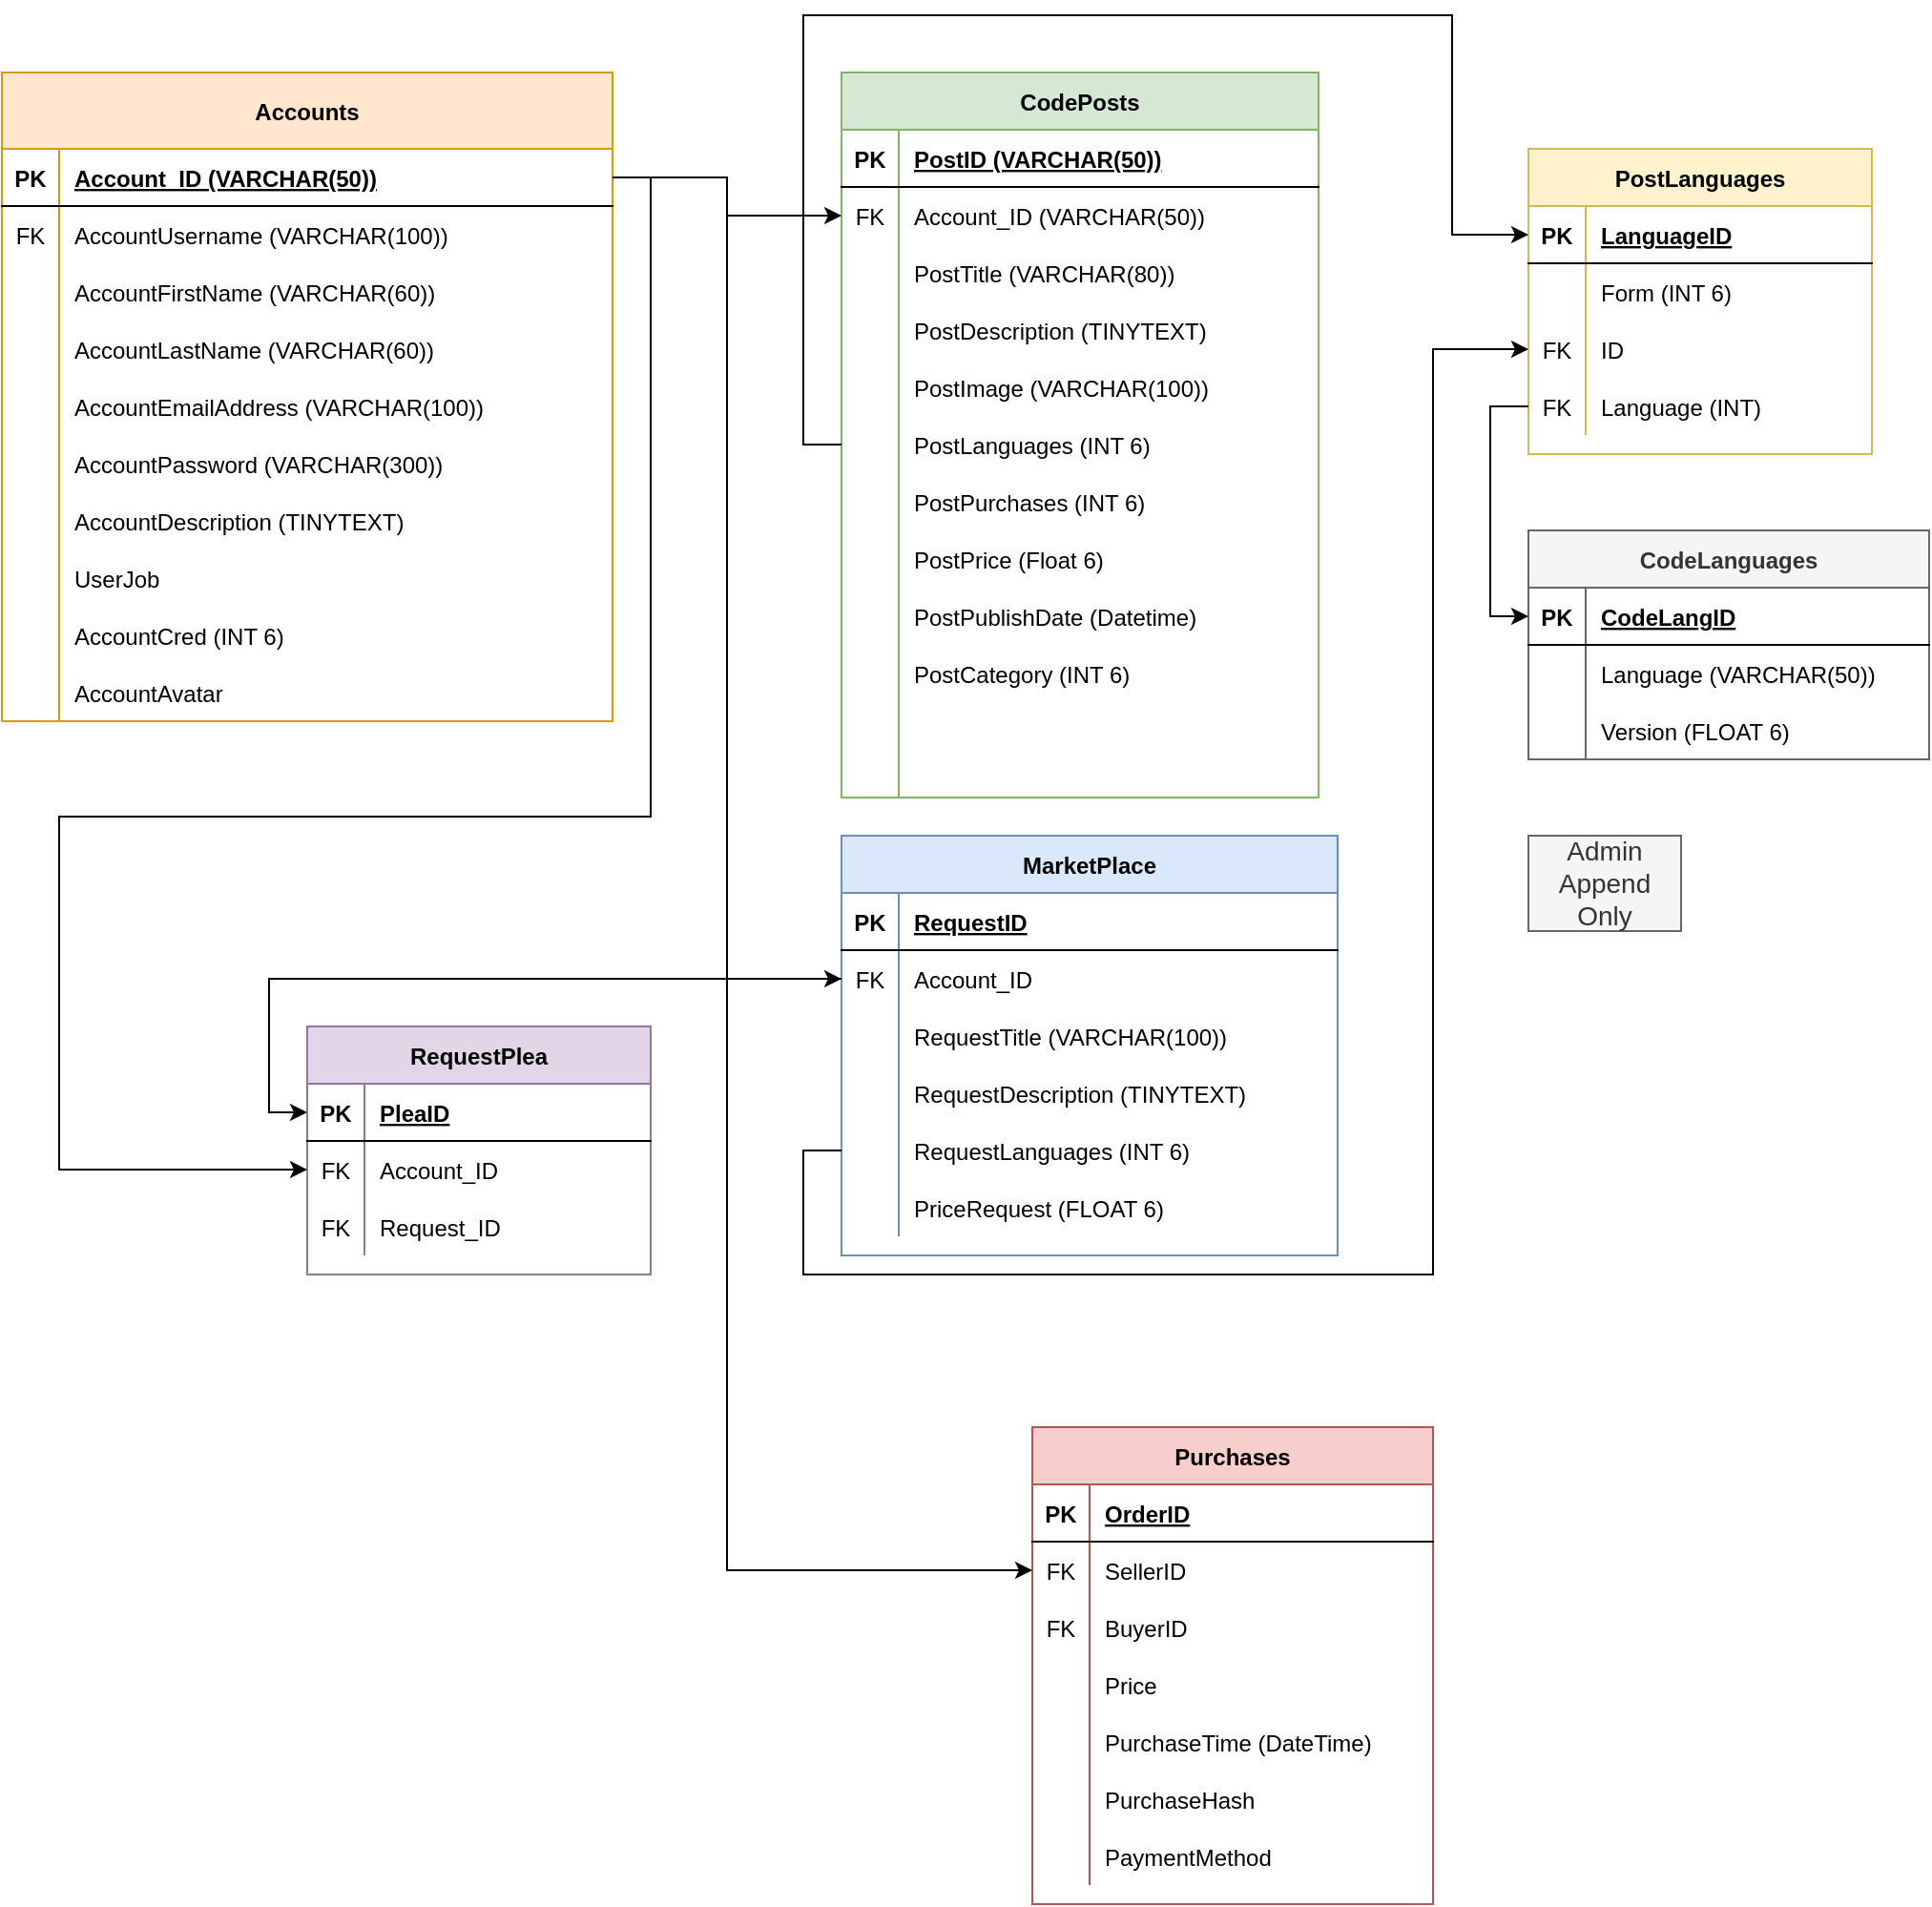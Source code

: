 <mxfile version="14.4.3" type="device"><diagram id="R2lEEEUBdFMjLlhIrx00" name="Page-1"><mxGraphModel dx="1608" dy="1258" grid="1" gridSize="10" guides="1" tooltips="1" connect="1" arrows="1" fold="1" page="1" pageScale="1" pageWidth="850" pageHeight="1100" math="0" shadow="0" extFonts="Permanent Marker^https://fonts.googleapis.com/css?family=Permanent+Marker"><root><mxCell id="0"/><mxCell id="1" parent="0"/><mxCell id="zRNRc0j3fuVKSPWkGS9k-1" value="Accounts" style="shape=table;startSize=40;container=1;collapsible=1;childLayout=tableLayout;fixedRows=1;rowLines=0;fontStyle=1;align=center;resizeLast=1;fillColor=#ffe6cc;strokeColor=#d79b00;" vertex="1" parent="1"><mxGeometry x="40" y="40" width="320" height="340" as="geometry"><mxRectangle x="80" y="120" width="90" height="40" as="alternateBounds"/></mxGeometry></mxCell><mxCell id="zRNRc0j3fuVKSPWkGS9k-2" value="" style="shape=partialRectangle;collapsible=0;dropTarget=0;pointerEvents=0;fillColor=none;points=[[0,0.5],[1,0.5]];portConstraint=eastwest;top=0;left=0;right=0;bottom=1;" vertex="1" parent="zRNRc0j3fuVKSPWkGS9k-1"><mxGeometry y="40" width="320" height="30" as="geometry"/></mxCell><mxCell id="zRNRc0j3fuVKSPWkGS9k-3" value="PK" style="shape=partialRectangle;overflow=hidden;connectable=0;fillColor=none;top=0;left=0;bottom=0;right=0;fontStyle=1;" vertex="1" parent="zRNRc0j3fuVKSPWkGS9k-2"><mxGeometry width="30" height="30" as="geometry"/></mxCell><mxCell id="zRNRc0j3fuVKSPWkGS9k-4" value="Account_ID (VARCHAR(50))" style="shape=partialRectangle;overflow=hidden;connectable=0;fillColor=none;top=0;left=0;bottom=0;right=0;align=left;spacingLeft=6;fontStyle=5;" vertex="1" parent="zRNRc0j3fuVKSPWkGS9k-2"><mxGeometry x="30" width="290" height="30" as="geometry"/></mxCell><mxCell id="zRNRc0j3fuVKSPWkGS9k-18" value="" style="shape=partialRectangle;collapsible=0;dropTarget=0;pointerEvents=0;fillColor=none;top=0;left=0;bottom=0;right=0;points=[[0,0.5],[1,0.5]];portConstraint=eastwest;" vertex="1" parent="zRNRc0j3fuVKSPWkGS9k-1"><mxGeometry y="70" width="320" height="30" as="geometry"/></mxCell><mxCell id="zRNRc0j3fuVKSPWkGS9k-19" value="FK" style="shape=partialRectangle;connectable=0;fillColor=none;top=0;left=0;bottom=0;right=0;fontStyle=0;overflow=hidden;" vertex="1" parent="zRNRc0j3fuVKSPWkGS9k-18"><mxGeometry width="30" height="30" as="geometry"/></mxCell><mxCell id="zRNRc0j3fuVKSPWkGS9k-20" value="AccountUsername (VARCHAR(100))" style="shape=partialRectangle;connectable=0;fillColor=none;top=0;left=0;bottom=0;right=0;align=left;spacingLeft=6;fontStyle=0;overflow=hidden;" vertex="1" parent="zRNRc0j3fuVKSPWkGS9k-18"><mxGeometry x="30" width="290" height="30" as="geometry"/></mxCell><mxCell id="zRNRc0j3fuVKSPWkGS9k-5" value="" style="shape=partialRectangle;collapsible=0;dropTarget=0;pointerEvents=0;fillColor=none;points=[[0,0.5],[1,0.5]];portConstraint=eastwest;top=0;left=0;right=0;bottom=0;" vertex="1" parent="zRNRc0j3fuVKSPWkGS9k-1"><mxGeometry y="100" width="320" height="30" as="geometry"/></mxCell><mxCell id="zRNRc0j3fuVKSPWkGS9k-6" value="" style="shape=partialRectangle;overflow=hidden;connectable=0;fillColor=none;top=0;left=0;bottom=0;right=0;" vertex="1" parent="zRNRc0j3fuVKSPWkGS9k-5"><mxGeometry width="30" height="30" as="geometry"/></mxCell><mxCell id="zRNRc0j3fuVKSPWkGS9k-7" value="AccountFirstName (VARCHAR(60))" style="shape=partialRectangle;overflow=hidden;connectable=0;fillColor=none;top=0;left=0;bottom=0;right=0;align=left;spacingLeft=6;" vertex="1" parent="zRNRc0j3fuVKSPWkGS9k-5"><mxGeometry x="30" width="290" height="30" as="geometry"/></mxCell><mxCell id="zRNRc0j3fuVKSPWkGS9k-12" value="" style="shape=partialRectangle;collapsible=0;dropTarget=0;pointerEvents=0;fillColor=none;top=0;left=0;bottom=0;right=0;points=[[0,0.5],[1,0.5]];portConstraint=eastwest;" vertex="1" parent="zRNRc0j3fuVKSPWkGS9k-1"><mxGeometry y="130" width="320" height="30" as="geometry"/></mxCell><mxCell id="zRNRc0j3fuVKSPWkGS9k-13" value="" style="shape=partialRectangle;connectable=0;fillColor=none;top=0;left=0;bottom=0;right=0;editable=1;overflow=hidden;" vertex="1" parent="zRNRc0j3fuVKSPWkGS9k-12"><mxGeometry width="30" height="30" as="geometry"/></mxCell><mxCell id="zRNRc0j3fuVKSPWkGS9k-14" value="AccountLastName (VARCHAR(60))" style="shape=partialRectangle;connectable=0;fillColor=none;top=0;left=0;bottom=0;right=0;align=left;spacingLeft=6;overflow=hidden;" vertex="1" parent="zRNRc0j3fuVKSPWkGS9k-12"><mxGeometry x="30" width="290" height="30" as="geometry"/></mxCell><mxCell id="zRNRc0j3fuVKSPWkGS9k-21" value="" style="shape=partialRectangle;collapsible=0;dropTarget=0;pointerEvents=0;fillColor=none;top=0;left=0;bottom=0;right=0;points=[[0,0.5],[1,0.5]];portConstraint=eastwest;" vertex="1" parent="zRNRc0j3fuVKSPWkGS9k-1"><mxGeometry y="160" width="320" height="30" as="geometry"/></mxCell><mxCell id="zRNRc0j3fuVKSPWkGS9k-22" value="" style="shape=partialRectangle;connectable=0;fillColor=none;top=0;left=0;bottom=0;right=0;editable=1;overflow=hidden;" vertex="1" parent="zRNRc0j3fuVKSPWkGS9k-21"><mxGeometry width="30" height="30" as="geometry"/></mxCell><mxCell id="zRNRc0j3fuVKSPWkGS9k-23" value="AccountEmailAddress (VARCHAR(100))" style="shape=partialRectangle;connectable=0;fillColor=none;top=0;left=0;bottom=0;right=0;align=left;spacingLeft=6;overflow=hidden;" vertex="1" parent="zRNRc0j3fuVKSPWkGS9k-21"><mxGeometry x="30" width="290" height="30" as="geometry"/></mxCell><mxCell id="zRNRc0j3fuVKSPWkGS9k-24" value="" style="shape=partialRectangle;collapsible=0;dropTarget=0;pointerEvents=0;fillColor=none;top=0;left=0;bottom=0;right=0;points=[[0,0.5],[1,0.5]];portConstraint=eastwest;" vertex="1" parent="zRNRc0j3fuVKSPWkGS9k-1"><mxGeometry y="190" width="320" height="30" as="geometry"/></mxCell><mxCell id="zRNRc0j3fuVKSPWkGS9k-25" value="" style="shape=partialRectangle;connectable=0;fillColor=none;top=0;left=0;bottom=0;right=0;editable=1;overflow=hidden;" vertex="1" parent="zRNRc0j3fuVKSPWkGS9k-24"><mxGeometry width="30" height="30" as="geometry"/></mxCell><mxCell id="zRNRc0j3fuVKSPWkGS9k-26" value="AccountPassword (VARCHAR(300))" style="shape=partialRectangle;connectable=0;fillColor=none;top=0;left=0;bottom=0;right=0;align=left;spacingLeft=6;overflow=hidden;" vertex="1" parent="zRNRc0j3fuVKSPWkGS9k-24"><mxGeometry x="30" width="290" height="30" as="geometry"/></mxCell><mxCell id="zRNRc0j3fuVKSPWkGS9k-128" value="" style="shape=partialRectangle;collapsible=0;dropTarget=0;pointerEvents=0;fillColor=none;top=0;left=0;bottom=0;right=0;points=[[0,0.5],[1,0.5]];portConstraint=eastwest;" vertex="1" parent="zRNRc0j3fuVKSPWkGS9k-1"><mxGeometry y="220" width="320" height="30" as="geometry"/></mxCell><mxCell id="zRNRc0j3fuVKSPWkGS9k-129" value="" style="shape=partialRectangle;connectable=0;fillColor=none;top=0;left=0;bottom=0;right=0;editable=1;overflow=hidden;" vertex="1" parent="zRNRc0j3fuVKSPWkGS9k-128"><mxGeometry width="30" height="30" as="geometry"/></mxCell><mxCell id="zRNRc0j3fuVKSPWkGS9k-130" value="AccountDescription (TINYTEXT)" style="shape=partialRectangle;connectable=0;fillColor=none;top=0;left=0;bottom=0;right=0;align=left;spacingLeft=6;overflow=hidden;" vertex="1" parent="zRNRc0j3fuVKSPWkGS9k-128"><mxGeometry x="30" width="290" height="30" as="geometry"/></mxCell><mxCell id="zRNRc0j3fuVKSPWkGS9k-131" value="" style="shape=partialRectangle;collapsible=0;dropTarget=0;pointerEvents=0;fillColor=none;top=0;left=0;bottom=0;right=0;points=[[0,0.5],[1,0.5]];portConstraint=eastwest;" vertex="1" parent="zRNRc0j3fuVKSPWkGS9k-1"><mxGeometry y="250" width="320" height="30" as="geometry"/></mxCell><mxCell id="zRNRc0j3fuVKSPWkGS9k-132" value="" style="shape=partialRectangle;connectable=0;fillColor=none;top=0;left=0;bottom=0;right=0;editable=1;overflow=hidden;" vertex="1" parent="zRNRc0j3fuVKSPWkGS9k-131"><mxGeometry width="30" height="30" as="geometry"/></mxCell><mxCell id="zRNRc0j3fuVKSPWkGS9k-133" value="UserJob" style="shape=partialRectangle;connectable=0;fillColor=none;top=0;left=0;bottom=0;right=0;align=left;spacingLeft=6;overflow=hidden;" vertex="1" parent="zRNRc0j3fuVKSPWkGS9k-131"><mxGeometry x="30" width="290" height="30" as="geometry"/></mxCell><mxCell id="zRNRc0j3fuVKSPWkGS9k-86" value="" style="shape=partialRectangle;collapsible=0;dropTarget=0;pointerEvents=0;fillColor=none;top=0;left=0;bottom=0;right=0;points=[[0,0.5],[1,0.5]];portConstraint=eastwest;" vertex="1" parent="zRNRc0j3fuVKSPWkGS9k-1"><mxGeometry y="280" width="320" height="30" as="geometry"/></mxCell><mxCell id="zRNRc0j3fuVKSPWkGS9k-87" value="" style="shape=partialRectangle;connectable=0;fillColor=none;top=0;left=0;bottom=0;right=0;editable=1;overflow=hidden;" vertex="1" parent="zRNRc0j3fuVKSPWkGS9k-86"><mxGeometry width="30" height="30" as="geometry"/></mxCell><mxCell id="zRNRc0j3fuVKSPWkGS9k-88" value="AccountCred (INT 6)" style="shape=partialRectangle;connectable=0;fillColor=none;top=0;left=0;bottom=0;right=0;align=left;spacingLeft=6;overflow=hidden;" vertex="1" parent="zRNRc0j3fuVKSPWkGS9k-86"><mxGeometry x="30" width="290" height="30" as="geometry"/></mxCell><mxCell id="zRNRc0j3fuVKSPWkGS9k-183" value="" style="shape=partialRectangle;collapsible=0;dropTarget=0;pointerEvents=0;fillColor=none;top=0;left=0;bottom=0;right=0;points=[[0,0.5],[1,0.5]];portConstraint=eastwest;" vertex="1" parent="zRNRc0j3fuVKSPWkGS9k-1"><mxGeometry y="310" width="320" height="30" as="geometry"/></mxCell><mxCell id="zRNRc0j3fuVKSPWkGS9k-184" value="" style="shape=partialRectangle;connectable=0;fillColor=none;top=0;left=0;bottom=0;right=0;editable=1;overflow=hidden;" vertex="1" parent="zRNRc0j3fuVKSPWkGS9k-183"><mxGeometry width="30" height="30" as="geometry"/></mxCell><mxCell id="zRNRc0j3fuVKSPWkGS9k-185" value="AccountAvatar" style="shape=partialRectangle;connectable=0;fillColor=none;top=0;left=0;bottom=0;right=0;align=left;spacingLeft=6;overflow=hidden;" vertex="1" parent="zRNRc0j3fuVKSPWkGS9k-183"><mxGeometry x="30" width="290" height="30" as="geometry"/></mxCell><mxCell id="zRNRc0j3fuVKSPWkGS9k-54" value="RequestPlea" style="shape=table;startSize=30;container=1;collapsible=1;childLayout=tableLayout;fixedRows=1;rowLines=0;fontStyle=1;align=center;resizeLast=1;fillColor=#e1d5e7;strokeColor=#9673a6;" vertex="1" parent="1"><mxGeometry x="200" y="540" width="180" height="130" as="geometry"/></mxCell><mxCell id="zRNRc0j3fuVKSPWkGS9k-55" value="" style="shape=partialRectangle;collapsible=0;dropTarget=0;pointerEvents=0;fillColor=none;top=0;left=0;bottom=1;right=0;points=[[0,0.5],[1,0.5]];portConstraint=eastwest;" vertex="1" parent="zRNRc0j3fuVKSPWkGS9k-54"><mxGeometry y="30" width="180" height="30" as="geometry"/></mxCell><mxCell id="zRNRc0j3fuVKSPWkGS9k-56" value="PK" style="shape=partialRectangle;connectable=0;fillColor=none;top=0;left=0;bottom=0;right=0;fontStyle=1;overflow=hidden;" vertex="1" parent="zRNRc0j3fuVKSPWkGS9k-55"><mxGeometry width="30" height="30" as="geometry"/></mxCell><mxCell id="zRNRc0j3fuVKSPWkGS9k-57" value="PleaID" style="shape=partialRectangle;connectable=0;fillColor=none;top=0;left=0;bottom=0;right=0;align=left;spacingLeft=6;fontStyle=5;overflow=hidden;" vertex="1" parent="zRNRc0j3fuVKSPWkGS9k-55"><mxGeometry x="30" width="150" height="30" as="geometry"/></mxCell><mxCell id="zRNRc0j3fuVKSPWkGS9k-58" value="" style="shape=partialRectangle;collapsible=0;dropTarget=0;pointerEvents=0;fillColor=none;top=0;left=0;bottom=0;right=0;points=[[0,0.5],[1,0.5]];portConstraint=eastwest;" vertex="1" parent="zRNRc0j3fuVKSPWkGS9k-54"><mxGeometry y="60" width="180" height="30" as="geometry"/></mxCell><mxCell id="zRNRc0j3fuVKSPWkGS9k-59" value="FK" style="shape=partialRectangle;connectable=0;fillColor=none;top=0;left=0;bottom=0;right=0;editable=1;overflow=hidden;" vertex="1" parent="zRNRc0j3fuVKSPWkGS9k-58"><mxGeometry width="30" height="30" as="geometry"/></mxCell><mxCell id="zRNRc0j3fuVKSPWkGS9k-60" value="Account_ID" style="shape=partialRectangle;connectable=0;fillColor=none;top=0;left=0;bottom=0;right=0;align=left;spacingLeft=6;overflow=hidden;" vertex="1" parent="zRNRc0j3fuVKSPWkGS9k-58"><mxGeometry x="30" width="150" height="30" as="geometry"/></mxCell><mxCell id="zRNRc0j3fuVKSPWkGS9k-61" value="" style="shape=partialRectangle;collapsible=0;dropTarget=0;pointerEvents=0;fillColor=none;top=0;left=0;bottom=0;right=0;points=[[0,0.5],[1,0.5]];portConstraint=eastwest;" vertex="1" parent="zRNRc0j3fuVKSPWkGS9k-54"><mxGeometry y="90" width="180" height="30" as="geometry"/></mxCell><mxCell id="zRNRc0j3fuVKSPWkGS9k-62" value="FK" style="shape=partialRectangle;connectable=0;fillColor=none;top=0;left=0;bottom=0;right=0;editable=1;overflow=hidden;" vertex="1" parent="zRNRc0j3fuVKSPWkGS9k-61"><mxGeometry width="30" height="30" as="geometry"/></mxCell><mxCell id="zRNRc0j3fuVKSPWkGS9k-63" value="Request_ID" style="shape=partialRectangle;connectable=0;fillColor=none;top=0;left=0;bottom=0;right=0;align=left;spacingLeft=6;overflow=hidden;" vertex="1" parent="zRNRc0j3fuVKSPWkGS9k-61"><mxGeometry x="30" width="150" height="30" as="geometry"/></mxCell><mxCell id="zRNRc0j3fuVKSPWkGS9k-67" value="CodePosts" style="shape=table;startSize=30;container=1;collapsible=1;childLayout=tableLayout;fixedRows=1;rowLines=0;fontStyle=1;align=center;resizeLast=1;fillColor=#d5e8d4;strokeColor=#82b366;" vertex="1" parent="1"><mxGeometry x="480" y="40" width="250" height="380" as="geometry"/></mxCell><mxCell id="zRNRc0j3fuVKSPWkGS9k-68" value="" style="shape=partialRectangle;collapsible=0;dropTarget=0;pointerEvents=0;fillColor=none;top=0;left=0;bottom=1;right=0;points=[[0,0.5],[1,0.5]];portConstraint=eastwest;" vertex="1" parent="zRNRc0j3fuVKSPWkGS9k-67"><mxGeometry y="30" width="250" height="30" as="geometry"/></mxCell><mxCell id="zRNRc0j3fuVKSPWkGS9k-69" value="PK" style="shape=partialRectangle;connectable=0;fillColor=none;top=0;left=0;bottom=0;right=0;fontStyle=1;overflow=hidden;" vertex="1" parent="zRNRc0j3fuVKSPWkGS9k-68"><mxGeometry width="30" height="30" as="geometry"/></mxCell><mxCell id="zRNRc0j3fuVKSPWkGS9k-70" value="PostID (VARCHAR(50))" style="shape=partialRectangle;connectable=0;fillColor=none;top=0;left=0;bottom=0;right=0;align=left;spacingLeft=6;fontStyle=5;overflow=hidden;" vertex="1" parent="zRNRc0j3fuVKSPWkGS9k-68"><mxGeometry x="30" width="220" height="30" as="geometry"/></mxCell><mxCell id="zRNRc0j3fuVKSPWkGS9k-80" value="" style="shape=partialRectangle;collapsible=0;dropTarget=0;pointerEvents=0;fillColor=none;top=0;left=0;bottom=0;right=0;points=[[0,0.5],[1,0.5]];portConstraint=eastwest;" vertex="1" parent="zRNRc0j3fuVKSPWkGS9k-67"><mxGeometry y="60" width="250" height="30" as="geometry"/></mxCell><mxCell id="zRNRc0j3fuVKSPWkGS9k-81" value="FK" style="shape=partialRectangle;connectable=0;fillColor=none;top=0;left=0;bottom=0;right=0;fontStyle=0;overflow=hidden;" vertex="1" parent="zRNRc0j3fuVKSPWkGS9k-80"><mxGeometry width="30" height="30" as="geometry"/></mxCell><mxCell id="zRNRc0j3fuVKSPWkGS9k-82" value="Account_ID (VARCHAR(50))" style="shape=partialRectangle;connectable=0;fillColor=none;top=0;left=0;bottom=0;right=0;align=left;spacingLeft=6;fontStyle=0;overflow=hidden;" vertex="1" parent="zRNRc0j3fuVKSPWkGS9k-80"><mxGeometry x="30" width="220" height="30" as="geometry"/></mxCell><mxCell id="zRNRc0j3fuVKSPWkGS9k-71" value="" style="shape=partialRectangle;collapsible=0;dropTarget=0;pointerEvents=0;fillColor=none;top=0;left=0;bottom=0;right=0;points=[[0,0.5],[1,0.5]];portConstraint=eastwest;" vertex="1" parent="zRNRc0j3fuVKSPWkGS9k-67"><mxGeometry y="90" width="250" height="30" as="geometry"/></mxCell><mxCell id="zRNRc0j3fuVKSPWkGS9k-72" value="" style="shape=partialRectangle;connectable=0;fillColor=none;top=0;left=0;bottom=0;right=0;editable=1;overflow=hidden;" vertex="1" parent="zRNRc0j3fuVKSPWkGS9k-71"><mxGeometry width="30" height="30" as="geometry"/></mxCell><mxCell id="zRNRc0j3fuVKSPWkGS9k-73" value="PostTitle (VARCHAR(80))" style="shape=partialRectangle;connectable=0;fillColor=none;top=0;left=0;bottom=0;right=0;align=left;spacingLeft=6;overflow=hidden;" vertex="1" parent="zRNRc0j3fuVKSPWkGS9k-71"><mxGeometry x="30" width="220" height="30" as="geometry"/></mxCell><mxCell id="zRNRc0j3fuVKSPWkGS9k-74" value="" style="shape=partialRectangle;collapsible=0;dropTarget=0;pointerEvents=0;fillColor=none;top=0;left=0;bottom=0;right=0;points=[[0,0.5],[1,0.5]];portConstraint=eastwest;" vertex="1" parent="zRNRc0j3fuVKSPWkGS9k-67"><mxGeometry y="120" width="250" height="30" as="geometry"/></mxCell><mxCell id="zRNRc0j3fuVKSPWkGS9k-75" value="" style="shape=partialRectangle;connectable=0;fillColor=none;top=0;left=0;bottom=0;right=0;editable=1;overflow=hidden;" vertex="1" parent="zRNRc0j3fuVKSPWkGS9k-74"><mxGeometry width="30" height="30" as="geometry"/></mxCell><mxCell id="zRNRc0j3fuVKSPWkGS9k-76" value="PostDescription (TINYTEXT)" style="shape=partialRectangle;connectable=0;fillColor=none;top=0;left=0;bottom=0;right=0;align=left;spacingLeft=6;overflow=hidden;" vertex="1" parent="zRNRc0j3fuVKSPWkGS9k-74"><mxGeometry x="30" width="220" height="30" as="geometry"/></mxCell><mxCell id="zRNRc0j3fuVKSPWkGS9k-77" value="" style="shape=partialRectangle;collapsible=0;dropTarget=0;pointerEvents=0;fillColor=none;top=0;left=0;bottom=0;right=0;points=[[0,0.5],[1,0.5]];portConstraint=eastwest;" vertex="1" parent="zRNRc0j3fuVKSPWkGS9k-67"><mxGeometry y="150" width="250" height="30" as="geometry"/></mxCell><mxCell id="zRNRc0j3fuVKSPWkGS9k-78" value="" style="shape=partialRectangle;connectable=0;fillColor=none;top=0;left=0;bottom=0;right=0;editable=1;overflow=hidden;" vertex="1" parent="zRNRc0j3fuVKSPWkGS9k-77"><mxGeometry width="30" height="30" as="geometry"/></mxCell><mxCell id="zRNRc0j3fuVKSPWkGS9k-79" value="PostImage (VARCHAR(100))" style="shape=partialRectangle;connectable=0;fillColor=none;top=0;left=0;bottom=0;right=0;align=left;spacingLeft=6;overflow=hidden;" vertex="1" parent="zRNRc0j3fuVKSPWkGS9k-77"><mxGeometry x="30" width="220" height="30" as="geometry"/></mxCell><mxCell id="zRNRc0j3fuVKSPWkGS9k-83" value="" style="shape=partialRectangle;collapsible=0;dropTarget=0;pointerEvents=0;fillColor=none;top=0;left=0;bottom=0;right=0;points=[[0,0.5],[1,0.5]];portConstraint=eastwest;" vertex="1" parent="zRNRc0j3fuVKSPWkGS9k-67"><mxGeometry y="180" width="250" height="30" as="geometry"/></mxCell><mxCell id="zRNRc0j3fuVKSPWkGS9k-84" value="" style="shape=partialRectangle;connectable=0;fillColor=none;top=0;left=0;bottom=0;right=0;editable=1;overflow=hidden;" vertex="1" parent="zRNRc0j3fuVKSPWkGS9k-83"><mxGeometry width="30" height="30" as="geometry"/></mxCell><mxCell id="zRNRc0j3fuVKSPWkGS9k-85" value="PostLanguages (INT 6)" style="shape=partialRectangle;connectable=0;fillColor=none;top=0;left=0;bottom=0;right=0;align=left;spacingLeft=6;overflow=hidden;" vertex="1" parent="zRNRc0j3fuVKSPWkGS9k-83"><mxGeometry x="30" width="220" height="30" as="geometry"/></mxCell><mxCell id="zRNRc0j3fuVKSPWkGS9k-89" value="" style="shape=partialRectangle;collapsible=0;dropTarget=0;pointerEvents=0;fillColor=none;top=0;left=0;bottom=0;right=0;points=[[0,0.5],[1,0.5]];portConstraint=eastwest;" vertex="1" parent="zRNRc0j3fuVKSPWkGS9k-67"><mxGeometry y="210" width="250" height="30" as="geometry"/></mxCell><mxCell id="zRNRc0j3fuVKSPWkGS9k-90" value="" style="shape=partialRectangle;connectable=0;fillColor=none;top=0;left=0;bottom=0;right=0;editable=1;overflow=hidden;" vertex="1" parent="zRNRc0j3fuVKSPWkGS9k-89"><mxGeometry width="30" height="30" as="geometry"/></mxCell><mxCell id="zRNRc0j3fuVKSPWkGS9k-91" value="PostPurchases (INT 6)" style="shape=partialRectangle;connectable=0;fillColor=none;top=0;left=0;bottom=0;right=0;align=left;spacingLeft=6;overflow=hidden;" vertex="1" parent="zRNRc0j3fuVKSPWkGS9k-89"><mxGeometry x="30" width="220" height="30" as="geometry"/></mxCell><mxCell id="zRNRc0j3fuVKSPWkGS9k-92" value="" style="shape=partialRectangle;collapsible=0;dropTarget=0;pointerEvents=0;fillColor=none;top=0;left=0;bottom=0;right=0;points=[[0,0.5],[1,0.5]];portConstraint=eastwest;" vertex="1" parent="zRNRc0j3fuVKSPWkGS9k-67"><mxGeometry y="240" width="250" height="30" as="geometry"/></mxCell><mxCell id="zRNRc0j3fuVKSPWkGS9k-93" value="" style="shape=partialRectangle;connectable=0;fillColor=none;top=0;left=0;bottom=0;right=0;editable=1;overflow=hidden;" vertex="1" parent="zRNRc0j3fuVKSPWkGS9k-92"><mxGeometry width="30" height="30" as="geometry"/></mxCell><mxCell id="zRNRc0j3fuVKSPWkGS9k-94" value="PostPrice (Float 6)" style="shape=partialRectangle;connectable=0;fillColor=none;top=0;left=0;bottom=0;right=0;align=left;spacingLeft=6;overflow=hidden;" vertex="1" parent="zRNRc0j3fuVKSPWkGS9k-92"><mxGeometry x="30" width="220" height="30" as="geometry"/></mxCell><mxCell id="zRNRc0j3fuVKSPWkGS9k-95" value="" style="shape=partialRectangle;collapsible=0;dropTarget=0;pointerEvents=0;fillColor=none;top=0;left=0;bottom=0;right=0;points=[[0,0.5],[1,0.5]];portConstraint=eastwest;" vertex="1" parent="zRNRc0j3fuVKSPWkGS9k-67"><mxGeometry y="270" width="250" height="30" as="geometry"/></mxCell><mxCell id="zRNRc0j3fuVKSPWkGS9k-96" value="" style="shape=partialRectangle;connectable=0;fillColor=none;top=0;left=0;bottom=0;right=0;editable=1;overflow=hidden;" vertex="1" parent="zRNRc0j3fuVKSPWkGS9k-95"><mxGeometry width="30" height="30" as="geometry"/></mxCell><mxCell id="zRNRc0j3fuVKSPWkGS9k-97" value="PostPublishDate (Datetime)" style="shape=partialRectangle;connectable=0;fillColor=none;top=0;left=0;bottom=0;right=0;align=left;spacingLeft=6;overflow=hidden;" vertex="1" parent="zRNRc0j3fuVKSPWkGS9k-95"><mxGeometry x="30" width="220" height="30" as="geometry"/></mxCell><mxCell id="zRNRc0j3fuVKSPWkGS9k-104" value="" style="shape=partialRectangle;collapsible=0;dropTarget=0;pointerEvents=0;fillColor=none;top=0;left=0;bottom=0;right=0;points=[[0,0.5],[1,0.5]];portConstraint=eastwest;" vertex="1" parent="zRNRc0j3fuVKSPWkGS9k-67"><mxGeometry y="300" width="250" height="30" as="geometry"/></mxCell><mxCell id="zRNRc0j3fuVKSPWkGS9k-105" value="" style="shape=partialRectangle;connectable=0;fillColor=none;top=0;left=0;bottom=0;right=0;editable=1;overflow=hidden;" vertex="1" parent="zRNRc0j3fuVKSPWkGS9k-104"><mxGeometry width="30" height="30" as="geometry"/></mxCell><mxCell id="zRNRc0j3fuVKSPWkGS9k-106" value="PostCategory (INT 6)" style="shape=partialRectangle;connectable=0;fillColor=none;top=0;left=0;bottom=0;right=0;align=left;spacingLeft=6;overflow=hidden;" vertex="1" parent="zRNRc0j3fuVKSPWkGS9k-104"><mxGeometry x="30" width="220" height="30" as="geometry"/></mxCell><mxCell id="zRNRc0j3fuVKSPWkGS9k-98" value="" style="shape=partialRectangle;collapsible=0;dropTarget=0;pointerEvents=0;fillColor=none;top=0;left=0;bottom=0;right=0;points=[[0,0.5],[1,0.5]];portConstraint=eastwest;" vertex="1" parent="zRNRc0j3fuVKSPWkGS9k-67"><mxGeometry y="330" width="250" height="20" as="geometry"/></mxCell><mxCell id="zRNRc0j3fuVKSPWkGS9k-99" value="" style="shape=partialRectangle;connectable=0;fillColor=none;top=0;left=0;bottom=0;right=0;editable=1;overflow=hidden;" vertex="1" parent="zRNRc0j3fuVKSPWkGS9k-98"><mxGeometry width="30" height="20" as="geometry"/></mxCell><mxCell id="zRNRc0j3fuVKSPWkGS9k-100" value="" style="shape=partialRectangle;connectable=0;fillColor=none;top=0;left=0;bottom=0;right=0;align=left;spacingLeft=6;overflow=hidden;" vertex="1" parent="zRNRc0j3fuVKSPWkGS9k-98"><mxGeometry x="30" width="220" height="20" as="geometry"/></mxCell><mxCell id="zRNRc0j3fuVKSPWkGS9k-157" value="" style="shape=partialRectangle;collapsible=0;dropTarget=0;pointerEvents=0;fillColor=none;top=0;left=0;bottom=0;right=0;points=[[0,0.5],[1,0.5]];portConstraint=eastwest;" vertex="1" parent="zRNRc0j3fuVKSPWkGS9k-67"><mxGeometry y="350" width="250" height="30" as="geometry"/></mxCell><mxCell id="zRNRc0j3fuVKSPWkGS9k-158" value="" style="shape=partialRectangle;connectable=0;fillColor=none;top=0;left=0;bottom=0;right=0;editable=1;overflow=hidden;" vertex="1" parent="zRNRc0j3fuVKSPWkGS9k-157"><mxGeometry width="30" height="30" as="geometry"/></mxCell><mxCell id="zRNRc0j3fuVKSPWkGS9k-159" value="" style="shape=partialRectangle;connectable=0;fillColor=none;top=0;left=0;bottom=0;right=0;align=left;spacingLeft=6;overflow=hidden;" vertex="1" parent="zRNRc0j3fuVKSPWkGS9k-157"><mxGeometry x="30" width="220" height="30" as="geometry"/></mxCell><mxCell id="zRNRc0j3fuVKSPWkGS9k-108" style="edgeStyle=orthogonalEdgeStyle;rounded=0;orthogonalLoop=1;jettySize=auto;html=1;exitX=1;exitY=0.5;exitDx=0;exitDy=0;entryX=0;entryY=0.5;entryDx=0;entryDy=0;" edge="1" parent="1" source="zRNRc0j3fuVKSPWkGS9k-2" target="zRNRc0j3fuVKSPWkGS9k-80"><mxGeometry relative="1" as="geometry"/></mxCell><mxCell id="zRNRc0j3fuVKSPWkGS9k-109" value="MarketPlace" style="shape=table;startSize=30;container=1;collapsible=1;childLayout=tableLayout;fixedRows=1;rowLines=0;fontStyle=1;align=center;resizeLast=1;fillColor=#dae8fc;strokeColor=#6c8ebf;" vertex="1" parent="1"><mxGeometry x="480" y="440" width="260" height="220" as="geometry"/></mxCell><mxCell id="zRNRc0j3fuVKSPWkGS9k-110" value="" style="shape=partialRectangle;collapsible=0;dropTarget=0;pointerEvents=0;fillColor=none;top=0;left=0;bottom=1;right=0;points=[[0,0.5],[1,0.5]];portConstraint=eastwest;" vertex="1" parent="zRNRc0j3fuVKSPWkGS9k-109"><mxGeometry y="30" width="260" height="30" as="geometry"/></mxCell><mxCell id="zRNRc0j3fuVKSPWkGS9k-111" value="PK" style="shape=partialRectangle;connectable=0;fillColor=none;top=0;left=0;bottom=0;right=0;fontStyle=1;overflow=hidden;" vertex="1" parent="zRNRc0j3fuVKSPWkGS9k-110"><mxGeometry width="30" height="30" as="geometry"/></mxCell><mxCell id="zRNRc0j3fuVKSPWkGS9k-112" value="RequestID" style="shape=partialRectangle;connectable=0;fillColor=none;top=0;left=0;bottom=0;right=0;align=left;spacingLeft=6;fontStyle=5;overflow=hidden;" vertex="1" parent="zRNRc0j3fuVKSPWkGS9k-110"><mxGeometry x="30" width="230" height="30" as="geometry"/></mxCell><mxCell id="zRNRc0j3fuVKSPWkGS9k-122" value="" style="shape=partialRectangle;collapsible=0;dropTarget=0;pointerEvents=0;fillColor=none;top=0;left=0;bottom=0;right=0;points=[[0,0.5],[1,0.5]];portConstraint=eastwest;" vertex="1" parent="zRNRc0j3fuVKSPWkGS9k-109"><mxGeometry y="60" width="260" height="30" as="geometry"/></mxCell><mxCell id="zRNRc0j3fuVKSPWkGS9k-123" value="FK" style="shape=partialRectangle;connectable=0;fillColor=none;top=0;left=0;bottom=0;right=0;fontStyle=0;overflow=hidden;" vertex="1" parent="zRNRc0j3fuVKSPWkGS9k-122"><mxGeometry width="30" height="30" as="geometry"/></mxCell><mxCell id="zRNRc0j3fuVKSPWkGS9k-124" value="Account_ID" style="shape=partialRectangle;connectable=0;fillColor=none;top=0;left=0;bottom=0;right=0;align=left;spacingLeft=6;fontStyle=0;overflow=hidden;" vertex="1" parent="zRNRc0j3fuVKSPWkGS9k-122"><mxGeometry x="30" width="230" height="30" as="geometry"/></mxCell><mxCell id="zRNRc0j3fuVKSPWkGS9k-116" value="" style="shape=partialRectangle;collapsible=0;dropTarget=0;pointerEvents=0;fillColor=none;top=0;left=0;bottom=0;right=0;points=[[0,0.5],[1,0.5]];portConstraint=eastwest;" vertex="1" parent="zRNRc0j3fuVKSPWkGS9k-109"><mxGeometry y="90" width="260" height="30" as="geometry"/></mxCell><mxCell id="zRNRc0j3fuVKSPWkGS9k-117" value="" style="shape=partialRectangle;connectable=0;fillColor=none;top=0;left=0;bottom=0;right=0;editable=1;overflow=hidden;" vertex="1" parent="zRNRc0j3fuVKSPWkGS9k-116"><mxGeometry width="30" height="30" as="geometry"/></mxCell><mxCell id="zRNRc0j3fuVKSPWkGS9k-118" value="RequestTitle (VARCHAR(100))" style="shape=partialRectangle;connectable=0;fillColor=none;top=0;left=0;bottom=0;right=0;align=left;spacingLeft=6;overflow=hidden;" vertex="1" parent="zRNRc0j3fuVKSPWkGS9k-116"><mxGeometry x="30" width="230" height="30" as="geometry"/></mxCell><mxCell id="zRNRc0j3fuVKSPWkGS9k-113" value="" style="shape=partialRectangle;collapsible=0;dropTarget=0;pointerEvents=0;fillColor=none;top=0;left=0;bottom=0;right=0;points=[[0,0.5],[1,0.5]];portConstraint=eastwest;" vertex="1" parent="zRNRc0j3fuVKSPWkGS9k-109"><mxGeometry y="120" width="260" height="30" as="geometry"/></mxCell><mxCell id="zRNRc0j3fuVKSPWkGS9k-114" value="" style="shape=partialRectangle;connectable=0;fillColor=none;top=0;left=0;bottom=0;right=0;editable=1;overflow=hidden;" vertex="1" parent="zRNRc0j3fuVKSPWkGS9k-113"><mxGeometry width="30" height="30" as="geometry"/></mxCell><mxCell id="zRNRc0j3fuVKSPWkGS9k-115" value="RequestDescription (TINYTEXT)" style="shape=partialRectangle;connectable=0;fillColor=none;top=0;left=0;bottom=0;right=0;align=left;spacingLeft=6;overflow=hidden;" vertex="1" parent="zRNRc0j3fuVKSPWkGS9k-113"><mxGeometry x="30" width="230" height="30" as="geometry"/></mxCell><mxCell id="zRNRc0j3fuVKSPWkGS9k-119" value="" style="shape=partialRectangle;collapsible=0;dropTarget=0;pointerEvents=0;fillColor=none;top=0;left=0;bottom=0;right=0;points=[[0,0.5],[1,0.5]];portConstraint=eastwest;" vertex="1" parent="zRNRc0j3fuVKSPWkGS9k-109"><mxGeometry y="150" width="260" height="30" as="geometry"/></mxCell><mxCell id="zRNRc0j3fuVKSPWkGS9k-120" value="" style="shape=partialRectangle;connectable=0;fillColor=none;top=0;left=0;bottom=0;right=0;editable=1;overflow=hidden;" vertex="1" parent="zRNRc0j3fuVKSPWkGS9k-119"><mxGeometry width="30" height="30" as="geometry"/></mxCell><mxCell id="zRNRc0j3fuVKSPWkGS9k-121" value="RequestLanguages (INT 6)" style="shape=partialRectangle;connectable=0;fillColor=none;top=0;left=0;bottom=0;right=0;align=left;spacingLeft=6;overflow=hidden;" vertex="1" parent="zRNRc0j3fuVKSPWkGS9k-119"><mxGeometry x="30" width="230" height="30" as="geometry"/></mxCell><mxCell id="zRNRc0j3fuVKSPWkGS9k-186" value="" style="shape=partialRectangle;collapsible=0;dropTarget=0;pointerEvents=0;fillColor=none;top=0;left=0;bottom=0;right=0;points=[[0,0.5],[1,0.5]];portConstraint=eastwest;" vertex="1" parent="zRNRc0j3fuVKSPWkGS9k-109"><mxGeometry y="180" width="260" height="30" as="geometry"/></mxCell><mxCell id="zRNRc0j3fuVKSPWkGS9k-187" value="" style="shape=partialRectangle;connectable=0;fillColor=none;top=0;left=0;bottom=0;right=0;editable=1;overflow=hidden;" vertex="1" parent="zRNRc0j3fuVKSPWkGS9k-186"><mxGeometry width="30" height="30" as="geometry"/></mxCell><mxCell id="zRNRc0j3fuVKSPWkGS9k-188" value="PriceRequest (FLOAT 6)" style="shape=partialRectangle;connectable=0;fillColor=none;top=0;left=0;bottom=0;right=0;align=left;spacingLeft=6;overflow=hidden;" vertex="1" parent="zRNRc0j3fuVKSPWkGS9k-186"><mxGeometry x="30" width="230" height="30" as="geometry"/></mxCell><mxCell id="zRNRc0j3fuVKSPWkGS9k-125" style="edgeStyle=orthogonalEdgeStyle;rounded=0;orthogonalLoop=1;jettySize=auto;html=1;exitX=1;exitY=0.5;exitDx=0;exitDy=0;entryX=0;entryY=0.5;entryDx=0;entryDy=0;" edge="1" parent="1" source="zRNRc0j3fuVKSPWkGS9k-2" target="zRNRc0j3fuVKSPWkGS9k-122"><mxGeometry relative="1" as="geometry"/></mxCell><mxCell id="zRNRc0j3fuVKSPWkGS9k-126" style="edgeStyle=orthogonalEdgeStyle;rounded=0;orthogonalLoop=1;jettySize=auto;html=1;exitX=0;exitY=0.5;exitDx=0;exitDy=0;entryX=0;entryY=0.5;entryDx=0;entryDy=0;" edge="1" parent="1" source="zRNRc0j3fuVKSPWkGS9k-122" target="zRNRc0j3fuVKSPWkGS9k-55"><mxGeometry relative="1" as="geometry"/></mxCell><mxCell id="zRNRc0j3fuVKSPWkGS9k-127" style="edgeStyle=orthogonalEdgeStyle;rounded=0;orthogonalLoop=1;jettySize=auto;html=1;exitX=1;exitY=0.5;exitDx=0;exitDy=0;entryX=0;entryY=0.5;entryDx=0;entryDy=0;" edge="1" parent="1" source="zRNRc0j3fuVKSPWkGS9k-2" target="zRNRc0j3fuVKSPWkGS9k-58"><mxGeometry relative="1" as="geometry"><Array as="points"><mxPoint x="380" y="95"/><mxPoint x="380" y="430"/><mxPoint x="70" y="430"/><mxPoint x="70" y="615"/></Array></mxGeometry></mxCell><mxCell id="zRNRc0j3fuVKSPWkGS9k-134" value="PostLanguages" style="shape=table;startSize=30;container=1;collapsible=1;childLayout=tableLayout;fixedRows=1;rowLines=0;fontStyle=1;align=center;resizeLast=1;fillColor=#fff2cc;strokeColor=#d6b656;" vertex="1" parent="1"><mxGeometry x="840" y="80" width="180" height="160" as="geometry"/></mxCell><mxCell id="zRNRc0j3fuVKSPWkGS9k-135" value="" style="shape=partialRectangle;collapsible=0;dropTarget=0;pointerEvents=0;fillColor=none;top=0;left=0;bottom=1;right=0;points=[[0,0.5],[1,0.5]];portConstraint=eastwest;" vertex="1" parent="zRNRc0j3fuVKSPWkGS9k-134"><mxGeometry y="30" width="180" height="30" as="geometry"/></mxCell><mxCell id="zRNRc0j3fuVKSPWkGS9k-136" value="PK" style="shape=partialRectangle;connectable=0;fillColor=none;top=0;left=0;bottom=0;right=0;fontStyle=1;overflow=hidden;" vertex="1" parent="zRNRc0j3fuVKSPWkGS9k-135"><mxGeometry width="30" height="30" as="geometry"/></mxCell><mxCell id="zRNRc0j3fuVKSPWkGS9k-137" value="LanguageID" style="shape=partialRectangle;connectable=0;fillColor=none;top=0;left=0;bottom=0;right=0;align=left;spacingLeft=6;fontStyle=5;overflow=hidden;" vertex="1" parent="zRNRc0j3fuVKSPWkGS9k-135"><mxGeometry x="30" width="150" height="30" as="geometry"/></mxCell><mxCell id="zRNRc0j3fuVKSPWkGS9k-138" value="" style="shape=partialRectangle;collapsible=0;dropTarget=0;pointerEvents=0;fillColor=none;top=0;left=0;bottom=0;right=0;points=[[0,0.5],[1,0.5]];portConstraint=eastwest;" vertex="1" parent="zRNRc0j3fuVKSPWkGS9k-134"><mxGeometry y="60" width="180" height="30" as="geometry"/></mxCell><mxCell id="zRNRc0j3fuVKSPWkGS9k-139" value="" style="shape=partialRectangle;connectable=0;fillColor=none;top=0;left=0;bottom=0;right=0;editable=1;overflow=hidden;" vertex="1" parent="zRNRc0j3fuVKSPWkGS9k-138"><mxGeometry width="30" height="30" as="geometry"/></mxCell><mxCell id="zRNRc0j3fuVKSPWkGS9k-140" value="Form (INT 6)" style="shape=partialRectangle;connectable=0;fillColor=none;top=0;left=0;bottom=0;right=0;align=left;spacingLeft=6;overflow=hidden;" vertex="1" parent="zRNRc0j3fuVKSPWkGS9k-138"><mxGeometry x="30" width="150" height="30" as="geometry"/></mxCell><mxCell id="zRNRc0j3fuVKSPWkGS9k-141" value="" style="shape=partialRectangle;collapsible=0;dropTarget=0;pointerEvents=0;fillColor=none;top=0;left=0;bottom=0;right=0;points=[[0,0.5],[1,0.5]];portConstraint=eastwest;" vertex="1" parent="zRNRc0j3fuVKSPWkGS9k-134"><mxGeometry y="90" width="180" height="30" as="geometry"/></mxCell><mxCell id="zRNRc0j3fuVKSPWkGS9k-142" value="FK" style="shape=partialRectangle;connectable=0;fillColor=none;top=0;left=0;bottom=0;right=0;editable=1;overflow=hidden;" vertex="1" parent="zRNRc0j3fuVKSPWkGS9k-141"><mxGeometry width="30" height="30" as="geometry"/></mxCell><mxCell id="zRNRc0j3fuVKSPWkGS9k-143" value="ID" style="shape=partialRectangle;connectable=0;fillColor=none;top=0;left=0;bottom=0;right=0;align=left;spacingLeft=6;overflow=hidden;" vertex="1" parent="zRNRc0j3fuVKSPWkGS9k-141"><mxGeometry x="30" width="150" height="30" as="geometry"/></mxCell><mxCell id="zRNRc0j3fuVKSPWkGS9k-144" value="" style="shape=partialRectangle;collapsible=0;dropTarget=0;pointerEvents=0;fillColor=none;top=0;left=0;bottom=0;right=0;points=[[0,0.5],[1,0.5]];portConstraint=eastwest;" vertex="1" parent="zRNRc0j3fuVKSPWkGS9k-134"><mxGeometry y="120" width="180" height="30" as="geometry"/></mxCell><mxCell id="zRNRc0j3fuVKSPWkGS9k-145" value="FK" style="shape=partialRectangle;connectable=0;fillColor=none;top=0;left=0;bottom=0;right=0;editable=1;overflow=hidden;" vertex="1" parent="zRNRc0j3fuVKSPWkGS9k-144"><mxGeometry width="30" height="30" as="geometry"/></mxCell><mxCell id="zRNRc0j3fuVKSPWkGS9k-146" value="Language (INT)" style="shape=partialRectangle;connectable=0;fillColor=none;top=0;left=0;bottom=0;right=0;align=left;spacingLeft=6;overflow=hidden;" vertex="1" parent="zRNRc0j3fuVKSPWkGS9k-144"><mxGeometry x="30" width="150" height="30" as="geometry"/></mxCell><mxCell id="zRNRc0j3fuVKSPWkGS9k-147" value="CodeLanguages" style="shape=table;startSize=30;container=1;collapsible=1;childLayout=tableLayout;fixedRows=1;rowLines=0;fontStyle=1;align=center;resizeLast=1;fillColor=#f5f5f5;strokeColor=#666666;fontColor=#333333;" vertex="1" parent="1"><mxGeometry x="840" y="280" width="210" height="120" as="geometry"/></mxCell><mxCell id="zRNRc0j3fuVKSPWkGS9k-148" value="" style="shape=partialRectangle;collapsible=0;dropTarget=0;pointerEvents=0;fillColor=none;top=0;left=0;bottom=1;right=0;points=[[0,0.5],[1,0.5]];portConstraint=eastwest;" vertex="1" parent="zRNRc0j3fuVKSPWkGS9k-147"><mxGeometry y="30" width="210" height="30" as="geometry"/></mxCell><mxCell id="zRNRc0j3fuVKSPWkGS9k-149" value="PK" style="shape=partialRectangle;connectable=0;fillColor=none;top=0;left=0;bottom=0;right=0;fontStyle=1;overflow=hidden;" vertex="1" parent="zRNRc0j3fuVKSPWkGS9k-148"><mxGeometry width="30" height="30" as="geometry"/></mxCell><mxCell id="zRNRc0j3fuVKSPWkGS9k-150" value="CodeLangID" style="shape=partialRectangle;connectable=0;fillColor=none;top=0;left=0;bottom=0;right=0;align=left;spacingLeft=6;fontStyle=5;overflow=hidden;" vertex="1" parent="zRNRc0j3fuVKSPWkGS9k-148"><mxGeometry x="30" width="180" height="30" as="geometry"/></mxCell><mxCell id="zRNRc0j3fuVKSPWkGS9k-151" value="" style="shape=partialRectangle;collapsible=0;dropTarget=0;pointerEvents=0;fillColor=none;top=0;left=0;bottom=0;right=0;points=[[0,0.5],[1,0.5]];portConstraint=eastwest;" vertex="1" parent="zRNRc0j3fuVKSPWkGS9k-147"><mxGeometry y="60" width="210" height="30" as="geometry"/></mxCell><mxCell id="zRNRc0j3fuVKSPWkGS9k-152" value="" style="shape=partialRectangle;connectable=0;fillColor=none;top=0;left=0;bottom=0;right=0;editable=1;overflow=hidden;" vertex="1" parent="zRNRc0j3fuVKSPWkGS9k-151"><mxGeometry width="30" height="30" as="geometry"/></mxCell><mxCell id="zRNRc0j3fuVKSPWkGS9k-153" value="Language (VARCHAR(50))" style="shape=partialRectangle;connectable=0;fillColor=none;top=0;left=0;bottom=0;right=0;align=left;spacingLeft=6;overflow=hidden;" vertex="1" parent="zRNRc0j3fuVKSPWkGS9k-151"><mxGeometry x="30" width="180" height="30" as="geometry"/></mxCell><mxCell id="zRNRc0j3fuVKSPWkGS9k-154" value="" style="shape=partialRectangle;collapsible=0;dropTarget=0;pointerEvents=0;fillColor=none;top=0;left=0;bottom=0;right=0;points=[[0,0.5],[1,0.5]];portConstraint=eastwest;" vertex="1" parent="zRNRc0j3fuVKSPWkGS9k-147"><mxGeometry y="90" width="210" height="30" as="geometry"/></mxCell><mxCell id="zRNRc0j3fuVKSPWkGS9k-155" value="" style="shape=partialRectangle;connectable=0;fillColor=none;top=0;left=0;bottom=0;right=0;editable=1;overflow=hidden;" vertex="1" parent="zRNRc0j3fuVKSPWkGS9k-154"><mxGeometry width="30" height="30" as="geometry"/></mxCell><mxCell id="zRNRc0j3fuVKSPWkGS9k-156" value="Version (FLOAT 6)" style="shape=partialRectangle;connectable=0;fillColor=none;top=0;left=0;bottom=0;right=0;align=left;spacingLeft=6;overflow=hidden;" vertex="1" parent="zRNRc0j3fuVKSPWkGS9k-154"><mxGeometry x="30" width="180" height="30" as="geometry"/></mxCell><mxCell id="zRNRc0j3fuVKSPWkGS9k-160" value="&lt;font style=&quot;font-size: 14px&quot;&gt;Admin Append Only&lt;/font&gt;" style="text;html=1;strokeColor=#666666;fillColor=#f5f5f5;align=center;verticalAlign=middle;whiteSpace=wrap;rounded=0;fontColor=#333333;" vertex="1" parent="1"><mxGeometry x="840" y="440" width="80" height="50" as="geometry"/></mxCell><mxCell id="zRNRc0j3fuVKSPWkGS9k-161" style="edgeStyle=orthogonalEdgeStyle;rounded=0;orthogonalLoop=1;jettySize=auto;html=1;exitX=0;exitY=0.5;exitDx=0;exitDy=0;entryX=0;entryY=0.5;entryDx=0;entryDy=0;" edge="1" parent="1" source="zRNRc0j3fuVKSPWkGS9k-144" target="zRNRc0j3fuVKSPWkGS9k-148"><mxGeometry relative="1" as="geometry"/></mxCell><mxCell id="zRNRc0j3fuVKSPWkGS9k-162" style="edgeStyle=orthogonalEdgeStyle;rounded=0;orthogonalLoop=1;jettySize=auto;html=1;exitX=0;exitY=0.5;exitDx=0;exitDy=0;entryX=0;entryY=0.5;entryDx=0;entryDy=0;" edge="1" parent="1" source="zRNRc0j3fuVKSPWkGS9k-83" target="zRNRc0j3fuVKSPWkGS9k-135"><mxGeometry relative="1" as="geometry"><Array as="points"><mxPoint x="460" y="235"/><mxPoint x="460" y="10"/><mxPoint x="800" y="10"/><mxPoint x="800" y="125"/></Array></mxGeometry></mxCell><mxCell id="zRNRc0j3fuVKSPWkGS9k-163" style="edgeStyle=orthogonalEdgeStyle;rounded=0;orthogonalLoop=1;jettySize=auto;html=1;exitX=0;exitY=0.5;exitDx=0;exitDy=0;entryX=0;entryY=0.5;entryDx=0;entryDy=0;" edge="1" parent="1" source="zRNRc0j3fuVKSPWkGS9k-119" target="zRNRc0j3fuVKSPWkGS9k-141"><mxGeometry relative="1" as="geometry"><Array as="points"><mxPoint x="460" y="605"/><mxPoint x="460" y="670"/><mxPoint x="790" y="670"/><mxPoint x="790" y="185"/></Array></mxGeometry></mxCell><mxCell id="zRNRc0j3fuVKSPWkGS9k-164" value="Purchases" style="shape=table;startSize=30;container=1;collapsible=1;childLayout=tableLayout;fixedRows=1;rowLines=0;fontStyle=1;align=center;resizeLast=1;fillColor=#f8cecc;strokeColor=#b85450;" vertex="1" parent="1"><mxGeometry x="580" y="750" width="210" height="250" as="geometry"/></mxCell><mxCell id="zRNRc0j3fuVKSPWkGS9k-165" value="" style="shape=partialRectangle;collapsible=0;dropTarget=0;pointerEvents=0;fillColor=none;top=0;left=0;bottom=1;right=0;points=[[0,0.5],[1,0.5]];portConstraint=eastwest;" vertex="1" parent="zRNRc0j3fuVKSPWkGS9k-164"><mxGeometry y="30" width="210" height="30" as="geometry"/></mxCell><mxCell id="zRNRc0j3fuVKSPWkGS9k-166" value="PK" style="shape=partialRectangle;connectable=0;fillColor=none;top=0;left=0;bottom=0;right=0;fontStyle=1;overflow=hidden;" vertex="1" parent="zRNRc0j3fuVKSPWkGS9k-165"><mxGeometry width="30" height="30" as="geometry"/></mxCell><mxCell id="zRNRc0j3fuVKSPWkGS9k-167" value="OrderID" style="shape=partialRectangle;connectable=0;fillColor=none;top=0;left=0;bottom=0;right=0;align=left;spacingLeft=6;fontStyle=5;overflow=hidden;" vertex="1" parent="zRNRc0j3fuVKSPWkGS9k-165"><mxGeometry x="30" width="180" height="30" as="geometry"/></mxCell><mxCell id="zRNRc0j3fuVKSPWkGS9k-168" value="" style="shape=partialRectangle;collapsible=0;dropTarget=0;pointerEvents=0;fillColor=none;top=0;left=0;bottom=0;right=0;points=[[0,0.5],[1,0.5]];portConstraint=eastwest;" vertex="1" parent="zRNRc0j3fuVKSPWkGS9k-164"><mxGeometry y="60" width="210" height="30" as="geometry"/></mxCell><mxCell id="zRNRc0j3fuVKSPWkGS9k-169" value="FK" style="shape=partialRectangle;connectable=0;fillColor=none;top=0;left=0;bottom=0;right=0;editable=1;overflow=hidden;" vertex="1" parent="zRNRc0j3fuVKSPWkGS9k-168"><mxGeometry width="30" height="30" as="geometry"/></mxCell><mxCell id="zRNRc0j3fuVKSPWkGS9k-170" value="SellerID" style="shape=partialRectangle;connectable=0;fillColor=none;top=0;left=0;bottom=0;right=0;align=left;spacingLeft=6;overflow=hidden;" vertex="1" parent="zRNRc0j3fuVKSPWkGS9k-168"><mxGeometry x="30" width="180" height="30" as="geometry"/></mxCell><mxCell id="zRNRc0j3fuVKSPWkGS9k-171" value="" style="shape=partialRectangle;collapsible=0;dropTarget=0;pointerEvents=0;fillColor=none;top=0;left=0;bottom=0;right=0;points=[[0,0.5],[1,0.5]];portConstraint=eastwest;" vertex="1" parent="zRNRc0j3fuVKSPWkGS9k-164"><mxGeometry y="90" width="210" height="30" as="geometry"/></mxCell><mxCell id="zRNRc0j3fuVKSPWkGS9k-172" value="FK" style="shape=partialRectangle;connectable=0;fillColor=none;top=0;left=0;bottom=0;right=0;editable=1;overflow=hidden;" vertex="1" parent="zRNRc0j3fuVKSPWkGS9k-171"><mxGeometry width="30" height="30" as="geometry"/></mxCell><mxCell id="zRNRc0j3fuVKSPWkGS9k-173" value="BuyerID" style="shape=partialRectangle;connectable=0;fillColor=none;top=0;left=0;bottom=0;right=0;align=left;spacingLeft=6;overflow=hidden;" vertex="1" parent="zRNRc0j3fuVKSPWkGS9k-171"><mxGeometry x="30" width="180" height="30" as="geometry"/></mxCell><mxCell id="zRNRc0j3fuVKSPWkGS9k-174" value="" style="shape=partialRectangle;collapsible=0;dropTarget=0;pointerEvents=0;fillColor=none;top=0;left=0;bottom=0;right=0;points=[[0,0.5],[1,0.5]];portConstraint=eastwest;" vertex="1" parent="zRNRc0j3fuVKSPWkGS9k-164"><mxGeometry y="120" width="210" height="30" as="geometry"/></mxCell><mxCell id="zRNRc0j3fuVKSPWkGS9k-175" value="" style="shape=partialRectangle;connectable=0;fillColor=none;top=0;left=0;bottom=0;right=0;editable=1;overflow=hidden;" vertex="1" parent="zRNRc0j3fuVKSPWkGS9k-174"><mxGeometry width="30" height="30" as="geometry"/></mxCell><mxCell id="zRNRc0j3fuVKSPWkGS9k-176" value="Price" style="shape=partialRectangle;connectable=0;fillColor=none;top=0;left=0;bottom=0;right=0;align=left;spacingLeft=6;overflow=hidden;" vertex="1" parent="zRNRc0j3fuVKSPWkGS9k-174"><mxGeometry x="30" width="180" height="30" as="geometry"/></mxCell><mxCell id="zRNRc0j3fuVKSPWkGS9k-193" value="" style="shape=partialRectangle;collapsible=0;dropTarget=0;pointerEvents=0;fillColor=none;top=0;left=0;bottom=0;right=0;points=[[0,0.5],[1,0.5]];portConstraint=eastwest;" vertex="1" parent="zRNRc0j3fuVKSPWkGS9k-164"><mxGeometry y="150" width="210" height="30" as="geometry"/></mxCell><mxCell id="zRNRc0j3fuVKSPWkGS9k-194" value="" style="shape=partialRectangle;connectable=0;fillColor=none;top=0;left=0;bottom=0;right=0;editable=1;overflow=hidden;" vertex="1" parent="zRNRc0j3fuVKSPWkGS9k-193"><mxGeometry width="30" height="30" as="geometry"/></mxCell><mxCell id="zRNRc0j3fuVKSPWkGS9k-195" value="PurchaseTime (DateTime)" style="shape=partialRectangle;connectable=0;fillColor=none;top=0;left=0;bottom=0;right=0;align=left;spacingLeft=6;overflow=hidden;" vertex="1" parent="zRNRc0j3fuVKSPWkGS9k-193"><mxGeometry x="30" width="180" height="30" as="geometry"/></mxCell><mxCell id="zRNRc0j3fuVKSPWkGS9k-196" value="" style="shape=partialRectangle;collapsible=0;dropTarget=0;pointerEvents=0;fillColor=none;top=0;left=0;bottom=0;right=0;points=[[0,0.5],[1,0.5]];portConstraint=eastwest;" vertex="1" parent="zRNRc0j3fuVKSPWkGS9k-164"><mxGeometry y="180" width="210" height="30" as="geometry"/></mxCell><mxCell id="zRNRc0j3fuVKSPWkGS9k-197" value="" style="shape=partialRectangle;connectable=0;fillColor=none;top=0;left=0;bottom=0;right=0;editable=1;overflow=hidden;" vertex="1" parent="zRNRc0j3fuVKSPWkGS9k-196"><mxGeometry width="30" height="30" as="geometry"/></mxCell><mxCell id="zRNRc0j3fuVKSPWkGS9k-198" value="PurchaseHash" style="shape=partialRectangle;connectable=0;fillColor=none;top=0;left=0;bottom=0;right=0;align=left;spacingLeft=6;overflow=hidden;" vertex="1" parent="zRNRc0j3fuVKSPWkGS9k-196"><mxGeometry x="30" width="180" height="30" as="geometry"/></mxCell><mxCell id="zRNRc0j3fuVKSPWkGS9k-199" value="" style="shape=partialRectangle;collapsible=0;dropTarget=0;pointerEvents=0;fillColor=none;top=0;left=0;bottom=0;right=0;points=[[0,0.5],[1,0.5]];portConstraint=eastwest;" vertex="1" parent="zRNRc0j3fuVKSPWkGS9k-164"><mxGeometry y="210" width="210" height="30" as="geometry"/></mxCell><mxCell id="zRNRc0j3fuVKSPWkGS9k-200" value="" style="shape=partialRectangle;connectable=0;fillColor=none;top=0;left=0;bottom=0;right=0;editable=1;overflow=hidden;" vertex="1" parent="zRNRc0j3fuVKSPWkGS9k-199"><mxGeometry width="30" height="30" as="geometry"/></mxCell><mxCell id="zRNRc0j3fuVKSPWkGS9k-201" value="PaymentMethod" style="shape=partialRectangle;connectable=0;fillColor=none;top=0;left=0;bottom=0;right=0;align=left;spacingLeft=6;overflow=hidden;" vertex="1" parent="zRNRc0j3fuVKSPWkGS9k-199"><mxGeometry x="30" width="180" height="30" as="geometry"/></mxCell><mxCell id="zRNRc0j3fuVKSPWkGS9k-177" style="edgeStyle=orthogonalEdgeStyle;rounded=0;orthogonalLoop=1;jettySize=auto;html=1;exitX=1;exitY=0.5;exitDx=0;exitDy=0;entryX=0;entryY=0.5;entryDx=0;entryDy=0;" edge="1" parent="1" source="zRNRc0j3fuVKSPWkGS9k-2" target="zRNRc0j3fuVKSPWkGS9k-168"><mxGeometry relative="1" as="geometry"><mxPoint x="550" y="840" as="targetPoint"/><Array as="points"><mxPoint x="420" y="95"/><mxPoint x="420" y="825"/></Array></mxGeometry></mxCell></root></mxGraphModel></diagram></mxfile>